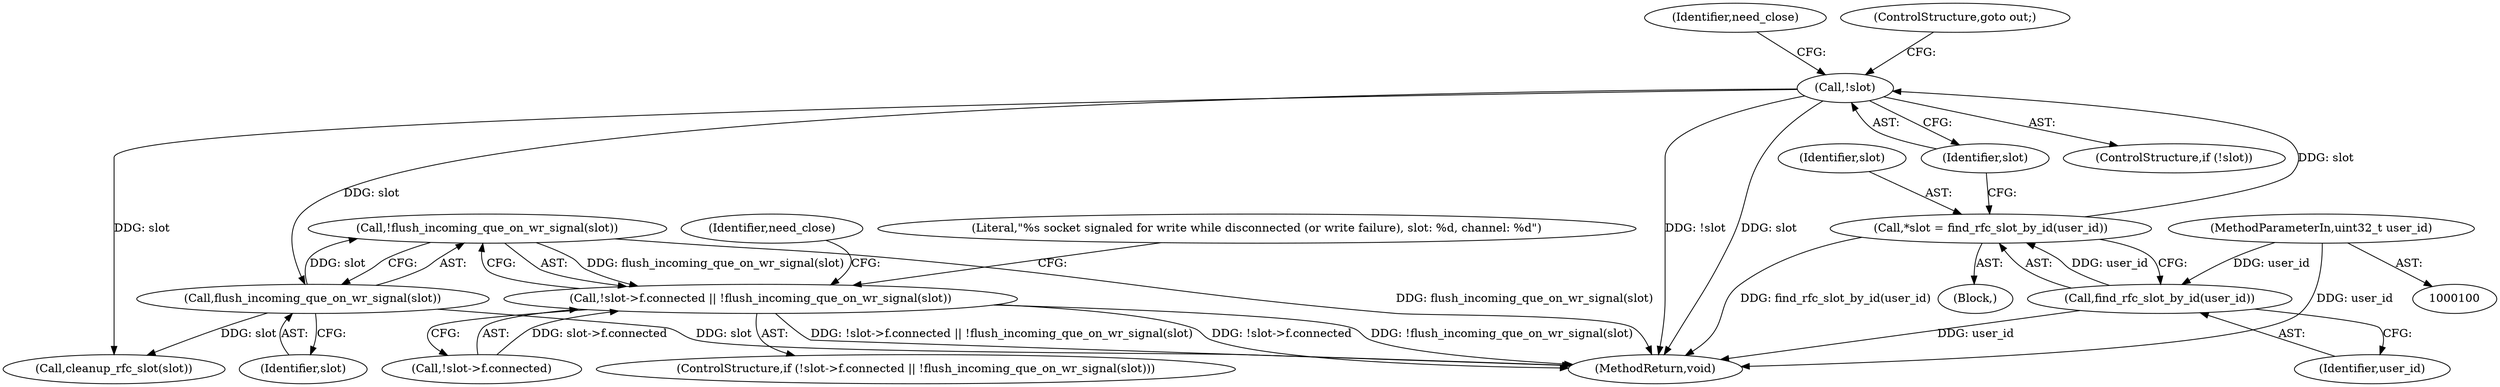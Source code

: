 digraph "0_Android_472271b153c5dc53c28beac55480a8d8434b2d5c_34@API" {
"1000198" [label="(Call,!flush_incoming_que_on_wr_signal(slot))"];
"1000199" [label="(Call,flush_incoming_que_on_wr_signal(slot))"];
"1000114" [label="(Call,!slot)"];
"1000109" [label="(Call,*slot = find_rfc_slot_by_id(user_id))"];
"1000111" [label="(Call,find_rfc_slot_by_id(user_id))"];
"1000103" [label="(MethodParameterIn,uint32_t user_id)"];
"1000191" [label="(Call,!slot->f.connected || !flush_incoming_que_on_wr_signal(slot))"];
"1000198" [label="(Call,!flush_incoming_que_on_wr_signal(slot))"];
"1000246" [label="(MethodReturn,void)"];
"1000191" [label="(Call,!slot->f.connected || !flush_incoming_que_on_wr_signal(slot))"];
"1000104" [label="(Block,)"];
"1000111" [label="(Call,find_rfc_slot_by_id(user_id))"];
"1000109" [label="(Call,*slot = find_rfc_slot_by_id(user_id))"];
"1000110" [label="(Identifier,slot)"];
"1000113" [label="(ControlStructure,if (!slot))"];
"1000190" [label="(ControlStructure,if (!slot->f.connected || !flush_incoming_que_on_wr_signal(slot)))"];
"1000119" [label="(Identifier,need_close)"];
"1000216" [label="(Identifier,need_close)"];
"1000203" [label="(Literal,\"%s socket signaled for write while disconnected (or write failure), slot: %d, channel: %d\")"];
"1000200" [label="(Identifier,slot)"];
"1000240" [label="(Call,cleanup_rfc_slot(slot))"];
"1000112" [label="(Identifier,user_id)"];
"1000103" [label="(MethodParameterIn,uint32_t user_id)"];
"1000116" [label="(ControlStructure,goto out;)"];
"1000115" [label="(Identifier,slot)"];
"1000192" [label="(Call,!slot->f.connected)"];
"1000114" [label="(Call,!slot)"];
"1000199" [label="(Call,flush_incoming_que_on_wr_signal(slot))"];
"1000198" -> "1000191"  [label="AST: "];
"1000198" -> "1000199"  [label="CFG: "];
"1000199" -> "1000198"  [label="AST: "];
"1000191" -> "1000198"  [label="CFG: "];
"1000198" -> "1000246"  [label="DDG: flush_incoming_que_on_wr_signal(slot)"];
"1000198" -> "1000191"  [label="DDG: flush_incoming_que_on_wr_signal(slot)"];
"1000199" -> "1000198"  [label="DDG: slot"];
"1000199" -> "1000200"  [label="CFG: "];
"1000200" -> "1000199"  [label="AST: "];
"1000199" -> "1000246"  [label="DDG: slot"];
"1000114" -> "1000199"  [label="DDG: slot"];
"1000199" -> "1000240"  [label="DDG: slot"];
"1000114" -> "1000113"  [label="AST: "];
"1000114" -> "1000115"  [label="CFG: "];
"1000115" -> "1000114"  [label="AST: "];
"1000116" -> "1000114"  [label="CFG: "];
"1000119" -> "1000114"  [label="CFG: "];
"1000114" -> "1000246"  [label="DDG: !slot"];
"1000114" -> "1000246"  [label="DDG: slot"];
"1000109" -> "1000114"  [label="DDG: slot"];
"1000114" -> "1000240"  [label="DDG: slot"];
"1000109" -> "1000104"  [label="AST: "];
"1000109" -> "1000111"  [label="CFG: "];
"1000110" -> "1000109"  [label="AST: "];
"1000111" -> "1000109"  [label="AST: "];
"1000115" -> "1000109"  [label="CFG: "];
"1000109" -> "1000246"  [label="DDG: find_rfc_slot_by_id(user_id)"];
"1000111" -> "1000109"  [label="DDG: user_id"];
"1000111" -> "1000112"  [label="CFG: "];
"1000112" -> "1000111"  [label="AST: "];
"1000111" -> "1000246"  [label="DDG: user_id"];
"1000103" -> "1000111"  [label="DDG: user_id"];
"1000103" -> "1000100"  [label="AST: "];
"1000103" -> "1000246"  [label="DDG: user_id"];
"1000191" -> "1000190"  [label="AST: "];
"1000191" -> "1000192"  [label="CFG: "];
"1000192" -> "1000191"  [label="AST: "];
"1000203" -> "1000191"  [label="CFG: "];
"1000216" -> "1000191"  [label="CFG: "];
"1000191" -> "1000246"  [label="DDG: !slot->f.connected || !flush_incoming_que_on_wr_signal(slot)"];
"1000191" -> "1000246"  [label="DDG: !slot->f.connected"];
"1000191" -> "1000246"  [label="DDG: !flush_incoming_que_on_wr_signal(slot)"];
"1000192" -> "1000191"  [label="DDG: slot->f.connected"];
}
